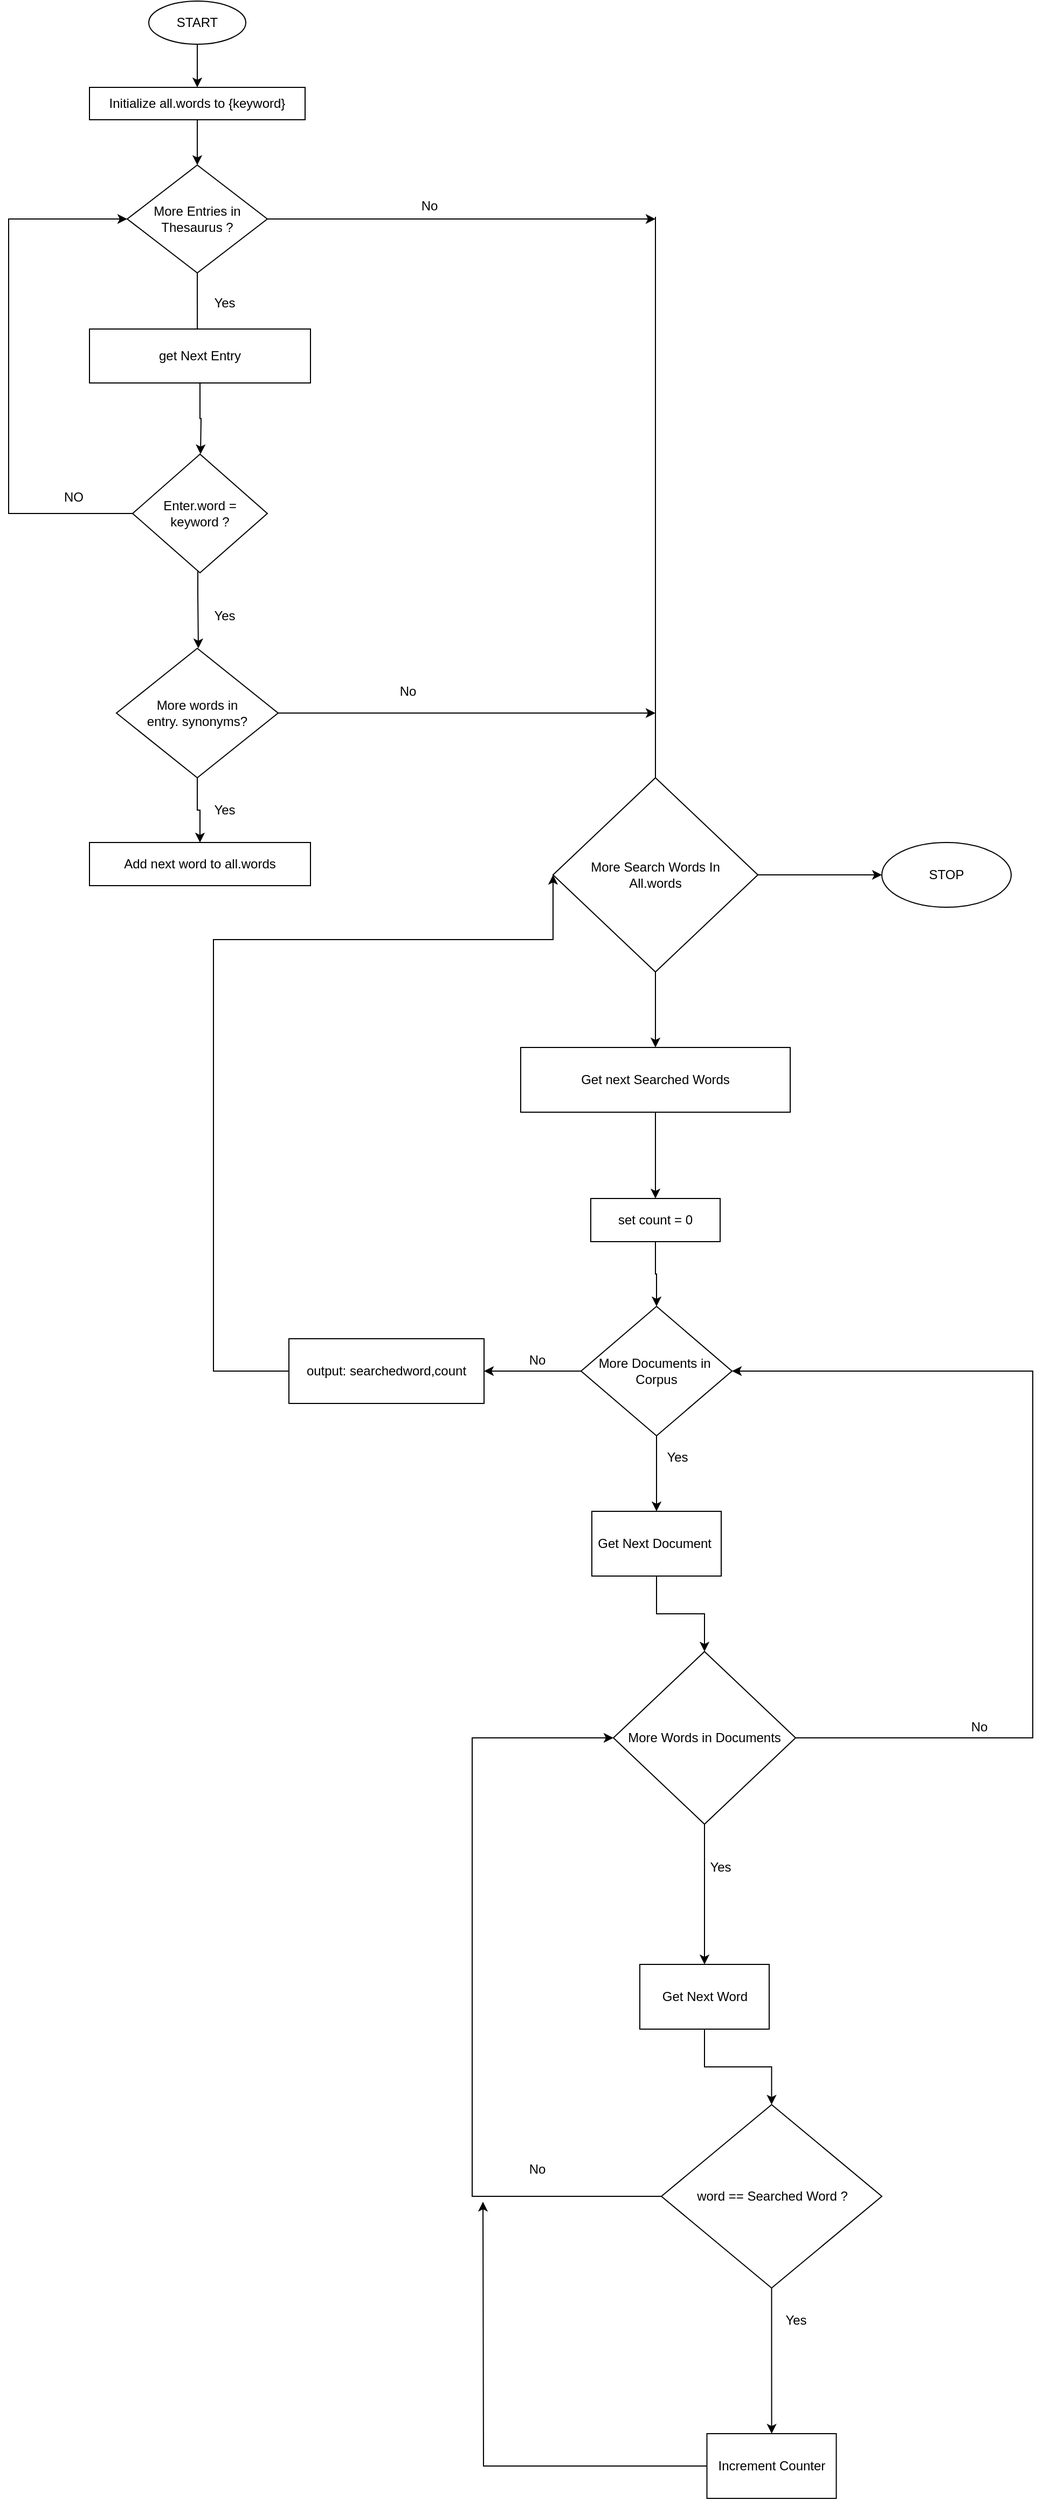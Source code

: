 <mxfile version="16.4.1" type="github">
  <diagram id="C5RBs43oDa-KdzZeNtuy" name="Algo">
    <mxGraphModel dx="1716" dy="1176" grid="1" gridSize="10" guides="1" tooltips="1" connect="1" arrows="1" fold="1" page="1" pageScale="1" pageWidth="1800" pageHeight="2600" background="none" math="0" shadow="0">
      <root>
        <mxCell id="WIyWlLk6GJQsqaUBKTNV-0" />
        <mxCell id="WIyWlLk6GJQsqaUBKTNV-1" parent="WIyWlLk6GJQsqaUBKTNV-0" />
        <mxCell id="7rP_IEkBkV3GX387xu-W-4" style="edgeStyle=orthogonalEdgeStyle;rounded=0;orthogonalLoop=1;jettySize=auto;html=1;exitX=0.5;exitY=1;exitDx=0;exitDy=0;entryX=0.5;entryY=0;entryDx=0;entryDy=0;" edge="1" parent="WIyWlLk6GJQsqaUBKTNV-1" source="7rP_IEkBkV3GX387xu-W-0" target="7rP_IEkBkV3GX387xu-W-1">
          <mxGeometry relative="1" as="geometry" />
        </mxCell>
        <mxCell id="7rP_IEkBkV3GX387xu-W-0" value="START" style="ellipse;whiteSpace=wrap;html=1;" vertex="1" parent="WIyWlLk6GJQsqaUBKTNV-1">
          <mxGeometry x="534" y="159" width="90" height="40" as="geometry" />
        </mxCell>
        <mxCell id="7rP_IEkBkV3GX387xu-W-5" style="edgeStyle=orthogonalEdgeStyle;rounded=0;orthogonalLoop=1;jettySize=auto;html=1;exitX=0.5;exitY=1;exitDx=0;exitDy=0;entryX=0.5;entryY=0;entryDx=0;entryDy=0;" edge="1" parent="WIyWlLk6GJQsqaUBKTNV-1" source="7rP_IEkBkV3GX387xu-W-1" target="7rP_IEkBkV3GX387xu-W-2">
          <mxGeometry relative="1" as="geometry" />
        </mxCell>
        <mxCell id="7rP_IEkBkV3GX387xu-W-1" value="Initialize all.words to {keyword}" style="rounded=0;whiteSpace=wrap;html=1;" vertex="1" parent="WIyWlLk6GJQsqaUBKTNV-1">
          <mxGeometry x="479" y="239" width="200" height="30" as="geometry" />
        </mxCell>
        <mxCell id="7rP_IEkBkV3GX387xu-W-8" style="edgeStyle=orthogonalEdgeStyle;rounded=0;orthogonalLoop=1;jettySize=auto;html=1;exitX=0.5;exitY=1;exitDx=0;exitDy=0;entryX=0.488;entryY=0.2;entryDx=0;entryDy=0;entryPerimeter=0;" edge="1" parent="WIyWlLk6GJQsqaUBKTNV-1" source="7rP_IEkBkV3GX387xu-W-2" target="7rP_IEkBkV3GX387xu-W-6">
          <mxGeometry relative="1" as="geometry" />
        </mxCell>
        <mxCell id="7rP_IEkBkV3GX387xu-W-24" style="edgeStyle=orthogonalEdgeStyle;rounded=0;orthogonalLoop=1;jettySize=auto;html=1;" edge="1" parent="WIyWlLk6GJQsqaUBKTNV-1" source="7rP_IEkBkV3GX387xu-W-2">
          <mxGeometry relative="1" as="geometry">
            <mxPoint x="1004" y="361" as="targetPoint" />
          </mxGeometry>
        </mxCell>
        <mxCell id="7rP_IEkBkV3GX387xu-W-2" value="More Entries in Thesaurus ?" style="rhombus;whiteSpace=wrap;html=1;" vertex="1" parent="WIyWlLk6GJQsqaUBKTNV-1">
          <mxGeometry x="514" y="311" width="130" height="100" as="geometry" />
        </mxCell>
        <mxCell id="7rP_IEkBkV3GX387xu-W-10" style="edgeStyle=orthogonalEdgeStyle;rounded=0;orthogonalLoop=1;jettySize=auto;html=1;exitX=0.5;exitY=1;exitDx=0;exitDy=0;" edge="1" parent="WIyWlLk6GJQsqaUBKTNV-1" source="7rP_IEkBkV3GX387xu-W-6">
          <mxGeometry relative="1" as="geometry">
            <mxPoint x="582" y="579" as="targetPoint" />
          </mxGeometry>
        </mxCell>
        <mxCell id="7rP_IEkBkV3GX387xu-W-6" value="get Next Entry" style="rounded=0;whiteSpace=wrap;html=1;" vertex="1" parent="WIyWlLk6GJQsqaUBKTNV-1">
          <mxGeometry x="479" y="463" width="205" height="50" as="geometry" />
        </mxCell>
        <mxCell id="7rP_IEkBkV3GX387xu-W-9" value="Yes" style="text;html=1;align=center;verticalAlign=middle;resizable=0;points=[];autosize=1;strokeColor=none;fillColor=none;" vertex="1" parent="WIyWlLk6GJQsqaUBKTNV-1">
          <mxGeometry x="584" y="429" width="40" height="20" as="geometry" />
        </mxCell>
        <mxCell id="7rP_IEkBkV3GX387xu-W-12" style="edgeStyle=orthogonalEdgeStyle;rounded=0;orthogonalLoop=1;jettySize=auto;html=1;exitX=0;exitY=0.5;exitDx=0;exitDy=0;entryX=0;entryY=0.5;entryDx=0;entryDy=0;" edge="1" parent="WIyWlLk6GJQsqaUBKTNV-1" source="7rP_IEkBkV3GX387xu-W-11" target="7rP_IEkBkV3GX387xu-W-2">
          <mxGeometry relative="1" as="geometry">
            <Array as="points">
              <mxPoint x="404" y="634" />
              <mxPoint x="404" y="361" />
            </Array>
          </mxGeometry>
        </mxCell>
        <mxCell id="7rP_IEkBkV3GX387xu-W-17" style="edgeStyle=orthogonalEdgeStyle;rounded=0;orthogonalLoop=1;jettySize=auto;html=1;exitX=0.5;exitY=1;exitDx=0;exitDy=0;" edge="1" parent="WIyWlLk6GJQsqaUBKTNV-1">
          <mxGeometry relative="1" as="geometry">
            <mxPoint x="579.5" y="680" as="sourcePoint" />
            <mxPoint x="580" y="759" as="targetPoint" />
            <Array as="points">
              <mxPoint x="580" y="709" />
              <mxPoint x="580" y="709" />
            </Array>
          </mxGeometry>
        </mxCell>
        <mxCell id="7rP_IEkBkV3GX387xu-W-11" value="Enter.word = &lt;br&gt;keyword ?" style="rhombus;whiteSpace=wrap;html=1;" vertex="1" parent="WIyWlLk6GJQsqaUBKTNV-1">
          <mxGeometry x="519" y="579" width="125" height="110" as="geometry" />
        </mxCell>
        <mxCell id="7rP_IEkBkV3GX387xu-W-13" value="NO" style="text;html=1;align=center;verticalAlign=middle;resizable=0;points=[];autosize=1;strokeColor=none;fillColor=none;" vertex="1" parent="WIyWlLk6GJQsqaUBKTNV-1">
          <mxGeometry x="449" y="609" width="30" height="20" as="geometry" />
        </mxCell>
        <mxCell id="7rP_IEkBkV3GX387xu-W-22" style="edgeStyle=orthogonalEdgeStyle;rounded=0;orthogonalLoop=1;jettySize=auto;html=1;exitX=0.5;exitY=1;exitDx=0;exitDy=0;entryX=0.5;entryY=0;entryDx=0;entryDy=0;" edge="1" parent="WIyWlLk6GJQsqaUBKTNV-1" source="7rP_IEkBkV3GX387xu-W-16" target="7rP_IEkBkV3GX387xu-W-21">
          <mxGeometry relative="1" as="geometry" />
        </mxCell>
        <mxCell id="7rP_IEkBkV3GX387xu-W-25" style="edgeStyle=orthogonalEdgeStyle;rounded=0;orthogonalLoop=1;jettySize=auto;html=1;" edge="1" parent="WIyWlLk6GJQsqaUBKTNV-1" source="7rP_IEkBkV3GX387xu-W-16">
          <mxGeometry relative="1" as="geometry">
            <mxPoint x="1004" y="819" as="targetPoint" />
          </mxGeometry>
        </mxCell>
        <mxCell id="7rP_IEkBkV3GX387xu-W-16" value="More words in &lt;br&gt;entry. synonyms?" style="rhombus;whiteSpace=wrap;html=1;" vertex="1" parent="WIyWlLk6GJQsqaUBKTNV-1">
          <mxGeometry x="504" y="759" width="150" height="120" as="geometry" />
        </mxCell>
        <mxCell id="7rP_IEkBkV3GX387xu-W-20" value="Yes" style="text;html=1;align=center;verticalAlign=middle;resizable=0;points=[];autosize=1;strokeColor=none;fillColor=none;" vertex="1" parent="WIyWlLk6GJQsqaUBKTNV-1">
          <mxGeometry x="584" y="719" width="40" height="20" as="geometry" />
        </mxCell>
        <mxCell id="7rP_IEkBkV3GX387xu-W-21" value="Add next word to all.words" style="rounded=0;whiteSpace=wrap;html=1;" vertex="1" parent="WIyWlLk6GJQsqaUBKTNV-1">
          <mxGeometry x="479" y="939" width="205" height="40" as="geometry" />
        </mxCell>
        <mxCell id="7rP_IEkBkV3GX387xu-W-23" value="Yes" style="text;html=1;align=center;verticalAlign=middle;resizable=0;points=[];autosize=1;strokeColor=none;fillColor=none;" vertex="1" parent="WIyWlLk6GJQsqaUBKTNV-1">
          <mxGeometry x="584" y="899" width="40" height="20" as="geometry" />
        </mxCell>
        <mxCell id="7rP_IEkBkV3GX387xu-W-26" value="No" style="text;html=1;align=center;verticalAlign=middle;resizable=0;points=[];autosize=1;strokeColor=none;fillColor=none;" vertex="1" parent="WIyWlLk6GJQsqaUBKTNV-1">
          <mxGeometry x="779" y="339" width="30" height="20" as="geometry" />
        </mxCell>
        <mxCell id="7rP_IEkBkV3GX387xu-W-27" value="No" style="text;html=1;align=center;verticalAlign=middle;resizable=0;points=[];autosize=1;strokeColor=none;fillColor=none;" vertex="1" parent="WIyWlLk6GJQsqaUBKTNV-1">
          <mxGeometry x="759" y="789" width="30" height="20" as="geometry" />
        </mxCell>
        <mxCell id="7rP_IEkBkV3GX387xu-W-28" value="" style="endArrow=none;html=1;rounded=0;" edge="1" parent="WIyWlLk6GJQsqaUBKTNV-1">
          <mxGeometry width="50" height="50" relative="1" as="geometry">
            <mxPoint x="1004" y="879" as="sourcePoint" />
            <mxPoint x="1004" y="359" as="targetPoint" />
          </mxGeometry>
        </mxCell>
        <mxCell id="7rP_IEkBkV3GX387xu-W-33" value="" style="edgeStyle=orthogonalEdgeStyle;rounded=0;orthogonalLoop=1;jettySize=auto;html=1;" edge="1" parent="WIyWlLk6GJQsqaUBKTNV-1" source="7rP_IEkBkV3GX387xu-W-29" target="7rP_IEkBkV3GX387xu-W-32">
          <mxGeometry relative="1" as="geometry" />
        </mxCell>
        <mxCell id="7rP_IEkBkV3GX387xu-W-35" value="" style="edgeStyle=orthogonalEdgeStyle;rounded=0;orthogonalLoop=1;jettySize=auto;html=1;" edge="1" parent="WIyWlLk6GJQsqaUBKTNV-1" source="7rP_IEkBkV3GX387xu-W-29" target="7rP_IEkBkV3GX387xu-W-34">
          <mxGeometry relative="1" as="geometry" />
        </mxCell>
        <mxCell id="7rP_IEkBkV3GX387xu-W-29" value="More Search Words In&lt;br&gt;All.words" style="rhombus;whiteSpace=wrap;html=1;" vertex="1" parent="WIyWlLk6GJQsqaUBKTNV-1">
          <mxGeometry x="909" y="879" width="190" height="180" as="geometry" />
        </mxCell>
        <mxCell id="7rP_IEkBkV3GX387xu-W-32" value="STOP" style="ellipse;whiteSpace=wrap;html=1;" vertex="1" parent="WIyWlLk6GJQsqaUBKTNV-1">
          <mxGeometry x="1214" y="939" width="120" height="60" as="geometry" />
        </mxCell>
        <mxCell id="7rP_IEkBkV3GX387xu-W-37" value="" style="edgeStyle=orthogonalEdgeStyle;rounded=0;orthogonalLoop=1;jettySize=auto;html=1;" edge="1" parent="WIyWlLk6GJQsqaUBKTNV-1" source="7rP_IEkBkV3GX387xu-W-34" target="7rP_IEkBkV3GX387xu-W-36">
          <mxGeometry relative="1" as="geometry" />
        </mxCell>
        <mxCell id="7rP_IEkBkV3GX387xu-W-34" value="Get next Searched Words" style="whiteSpace=wrap;html=1;" vertex="1" parent="WIyWlLk6GJQsqaUBKTNV-1">
          <mxGeometry x="879" y="1129" width="250" height="60" as="geometry" />
        </mxCell>
        <mxCell id="7rP_IEkBkV3GX387xu-W-39" value="" style="edgeStyle=orthogonalEdgeStyle;rounded=0;orthogonalLoop=1;jettySize=auto;html=1;" edge="1" parent="WIyWlLk6GJQsqaUBKTNV-1" source="7rP_IEkBkV3GX387xu-W-36" target="7rP_IEkBkV3GX387xu-W-38">
          <mxGeometry relative="1" as="geometry" />
        </mxCell>
        <mxCell id="7rP_IEkBkV3GX387xu-W-36" value="set count = 0" style="whiteSpace=wrap;html=1;" vertex="1" parent="WIyWlLk6GJQsqaUBKTNV-1">
          <mxGeometry x="944" y="1269" width="120" height="40" as="geometry" />
        </mxCell>
        <mxCell id="7rP_IEkBkV3GX387xu-W-41" value="" style="edgeStyle=orthogonalEdgeStyle;rounded=0;orthogonalLoop=1;jettySize=auto;html=1;" edge="1" parent="WIyWlLk6GJQsqaUBKTNV-1" source="7rP_IEkBkV3GX387xu-W-38" target="7rP_IEkBkV3GX387xu-W-40">
          <mxGeometry relative="1" as="geometry" />
        </mxCell>
        <mxCell id="7rP_IEkBkV3GX387xu-W-45" value="" style="edgeStyle=orthogonalEdgeStyle;rounded=0;orthogonalLoop=1;jettySize=auto;html=1;" edge="1" parent="WIyWlLk6GJQsqaUBKTNV-1" source="7rP_IEkBkV3GX387xu-W-38" target="7rP_IEkBkV3GX387xu-W-44">
          <mxGeometry relative="1" as="geometry" />
        </mxCell>
        <mxCell id="7rP_IEkBkV3GX387xu-W-38" value="More Documents in&amp;nbsp; Corpus" style="rhombus;whiteSpace=wrap;html=1;" vertex="1" parent="WIyWlLk6GJQsqaUBKTNV-1">
          <mxGeometry x="935" y="1369" width="140" height="120" as="geometry" />
        </mxCell>
        <mxCell id="7rP_IEkBkV3GX387xu-W-43" style="edgeStyle=orthogonalEdgeStyle;rounded=0;orthogonalLoop=1;jettySize=auto;html=1;entryX=0;entryY=0.5;entryDx=0;entryDy=0;" edge="1" parent="WIyWlLk6GJQsqaUBKTNV-1" source="7rP_IEkBkV3GX387xu-W-40" target="7rP_IEkBkV3GX387xu-W-29">
          <mxGeometry relative="1" as="geometry">
            <Array as="points">
              <mxPoint x="594" y="1429" />
              <mxPoint x="594" y="1029" />
              <mxPoint x="909" y="1029" />
            </Array>
          </mxGeometry>
        </mxCell>
        <mxCell id="7rP_IEkBkV3GX387xu-W-40" value="output: searchedword,count" style="whiteSpace=wrap;html=1;" vertex="1" parent="WIyWlLk6GJQsqaUBKTNV-1">
          <mxGeometry x="664" y="1399" width="181" height="60" as="geometry" />
        </mxCell>
        <mxCell id="7rP_IEkBkV3GX387xu-W-42" value="No" style="text;html=1;align=center;verticalAlign=middle;resizable=0;points=[];autosize=1;strokeColor=none;fillColor=none;" vertex="1" parent="WIyWlLk6GJQsqaUBKTNV-1">
          <mxGeometry x="879" y="1409" width="30" height="20" as="geometry" />
        </mxCell>
        <mxCell id="7rP_IEkBkV3GX387xu-W-48" value="" style="edgeStyle=orthogonalEdgeStyle;rounded=0;orthogonalLoop=1;jettySize=auto;html=1;" edge="1" parent="WIyWlLk6GJQsqaUBKTNV-1" source="7rP_IEkBkV3GX387xu-W-44" target="7rP_IEkBkV3GX387xu-W-47">
          <mxGeometry relative="1" as="geometry" />
        </mxCell>
        <mxCell id="7rP_IEkBkV3GX387xu-W-44" value="Get Next Document&amp;nbsp;" style="whiteSpace=wrap;html=1;" vertex="1" parent="WIyWlLk6GJQsqaUBKTNV-1">
          <mxGeometry x="945" y="1559" width="120" height="60" as="geometry" />
        </mxCell>
        <mxCell id="7rP_IEkBkV3GX387xu-W-46" value="Yes" style="text;html=1;align=center;verticalAlign=middle;resizable=0;points=[];autosize=1;strokeColor=none;fillColor=none;" vertex="1" parent="WIyWlLk6GJQsqaUBKTNV-1">
          <mxGeometry x="1004" y="1499" width="40" height="20" as="geometry" />
        </mxCell>
        <mxCell id="7rP_IEkBkV3GX387xu-W-49" style="edgeStyle=orthogonalEdgeStyle;rounded=0;orthogonalLoop=1;jettySize=auto;html=1;entryX=1;entryY=0.5;entryDx=0;entryDy=0;" edge="1" parent="WIyWlLk6GJQsqaUBKTNV-1" source="7rP_IEkBkV3GX387xu-W-47" target="7rP_IEkBkV3GX387xu-W-38">
          <mxGeometry relative="1" as="geometry">
            <Array as="points">
              <mxPoint x="1354" y="1769" />
              <mxPoint x="1354" y="1429" />
            </Array>
          </mxGeometry>
        </mxCell>
        <mxCell id="7rP_IEkBkV3GX387xu-W-52" value="" style="edgeStyle=orthogonalEdgeStyle;rounded=0;orthogonalLoop=1;jettySize=auto;html=1;" edge="1" parent="WIyWlLk6GJQsqaUBKTNV-1" source="7rP_IEkBkV3GX387xu-W-47" target="7rP_IEkBkV3GX387xu-W-51">
          <mxGeometry relative="1" as="geometry" />
        </mxCell>
        <mxCell id="7rP_IEkBkV3GX387xu-W-47" value="More Words in Documents" style="rhombus;whiteSpace=wrap;html=1;" vertex="1" parent="WIyWlLk6GJQsqaUBKTNV-1">
          <mxGeometry x="965" y="1689" width="169" height="160" as="geometry" />
        </mxCell>
        <mxCell id="7rP_IEkBkV3GX387xu-W-50" value="No" style="text;html=1;align=center;verticalAlign=middle;resizable=0;points=[];autosize=1;strokeColor=none;fillColor=none;" vertex="1" parent="WIyWlLk6GJQsqaUBKTNV-1">
          <mxGeometry x="1289" y="1749" width="30" height="20" as="geometry" />
        </mxCell>
        <mxCell id="7rP_IEkBkV3GX387xu-W-55" value="" style="edgeStyle=orthogonalEdgeStyle;rounded=0;orthogonalLoop=1;jettySize=auto;html=1;" edge="1" parent="WIyWlLk6GJQsqaUBKTNV-1" source="7rP_IEkBkV3GX387xu-W-51" target="7rP_IEkBkV3GX387xu-W-54">
          <mxGeometry relative="1" as="geometry" />
        </mxCell>
        <mxCell id="7rP_IEkBkV3GX387xu-W-51" value="Get Next Word" style="whiteSpace=wrap;html=1;" vertex="1" parent="WIyWlLk6GJQsqaUBKTNV-1">
          <mxGeometry x="989.5" y="1979" width="120" height="60" as="geometry" />
        </mxCell>
        <mxCell id="7rP_IEkBkV3GX387xu-W-53" value="Yes&lt;br&gt;" style="text;html=1;align=center;verticalAlign=middle;resizable=0;points=[];autosize=1;strokeColor=none;fillColor=none;" vertex="1" parent="WIyWlLk6GJQsqaUBKTNV-1">
          <mxGeometry x="1044" y="1879" width="40" height="20" as="geometry" />
        </mxCell>
        <mxCell id="7rP_IEkBkV3GX387xu-W-57" value="" style="edgeStyle=orthogonalEdgeStyle;rounded=0;orthogonalLoop=1;jettySize=auto;html=1;" edge="1" parent="WIyWlLk6GJQsqaUBKTNV-1" source="7rP_IEkBkV3GX387xu-W-54" target="7rP_IEkBkV3GX387xu-W-56">
          <mxGeometry relative="1" as="geometry" />
        </mxCell>
        <mxCell id="7rP_IEkBkV3GX387xu-W-59" style="edgeStyle=orthogonalEdgeStyle;rounded=0;orthogonalLoop=1;jettySize=auto;html=1;entryX=0;entryY=0.5;entryDx=0;entryDy=0;" edge="1" parent="WIyWlLk6GJQsqaUBKTNV-1" source="7rP_IEkBkV3GX387xu-W-54" target="7rP_IEkBkV3GX387xu-W-47">
          <mxGeometry relative="1" as="geometry">
            <Array as="points">
              <mxPoint x="834" y="2194" />
              <mxPoint x="834" y="1769" />
            </Array>
          </mxGeometry>
        </mxCell>
        <mxCell id="7rP_IEkBkV3GX387xu-W-54" value="word == Searched Word ?" style="rhombus;whiteSpace=wrap;html=1;" vertex="1" parent="WIyWlLk6GJQsqaUBKTNV-1">
          <mxGeometry x="1009.5" y="2109" width="204.5" height="170" as="geometry" />
        </mxCell>
        <mxCell id="7rP_IEkBkV3GX387xu-W-61" style="edgeStyle=orthogonalEdgeStyle;rounded=0;orthogonalLoop=1;jettySize=auto;html=1;exitX=0;exitY=0.5;exitDx=0;exitDy=0;" edge="1" parent="WIyWlLk6GJQsqaUBKTNV-1" source="7rP_IEkBkV3GX387xu-W-56">
          <mxGeometry relative="1" as="geometry">
            <mxPoint x="844" y="2199" as="targetPoint" />
          </mxGeometry>
        </mxCell>
        <mxCell id="7rP_IEkBkV3GX387xu-W-56" value="Increment Counter" style="whiteSpace=wrap;html=1;" vertex="1" parent="WIyWlLk6GJQsqaUBKTNV-1">
          <mxGeometry x="1051.75" y="2414" width="120" height="60" as="geometry" />
        </mxCell>
        <mxCell id="7rP_IEkBkV3GX387xu-W-58" value="Yes" style="text;html=1;align=center;verticalAlign=middle;resizable=0;points=[];autosize=1;strokeColor=none;fillColor=none;" vertex="1" parent="WIyWlLk6GJQsqaUBKTNV-1">
          <mxGeometry x="1114" y="2299" width="40" height="20" as="geometry" />
        </mxCell>
        <mxCell id="7rP_IEkBkV3GX387xu-W-60" value="No&lt;br&gt;" style="text;html=1;align=center;verticalAlign=middle;resizable=0;points=[];autosize=1;strokeColor=none;fillColor=none;" vertex="1" parent="WIyWlLk6GJQsqaUBKTNV-1">
          <mxGeometry x="879" y="2159" width="30" height="20" as="geometry" />
        </mxCell>
      </root>
    </mxGraphModel>
  </diagram>
</mxfile>
